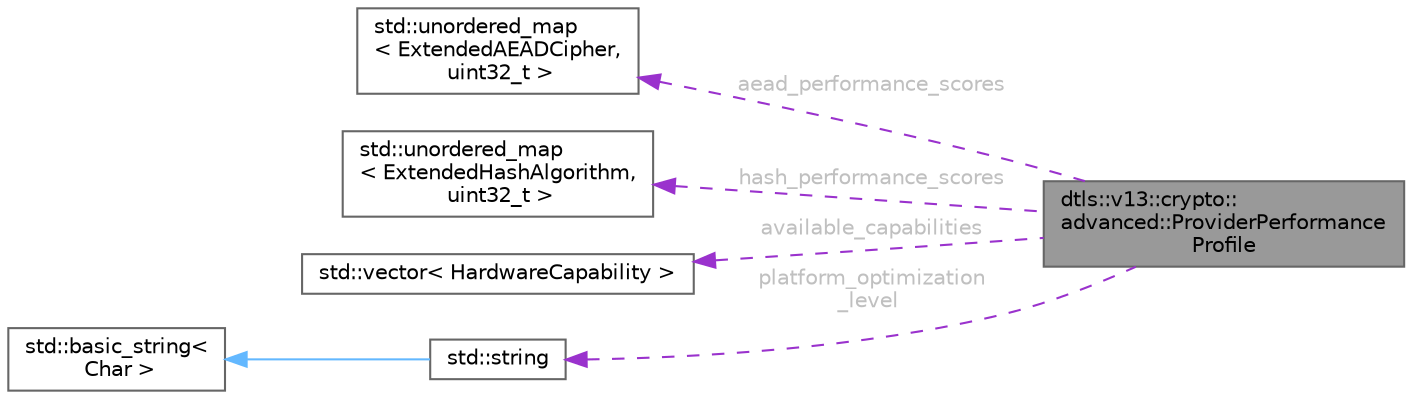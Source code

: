 digraph "dtls::v13::crypto::advanced::ProviderPerformanceProfile"
{
 // LATEX_PDF_SIZE
  bgcolor="transparent";
  edge [fontname=Helvetica,fontsize=10,labelfontname=Helvetica,labelfontsize=10];
  node [fontname=Helvetica,fontsize=10,shape=box,height=0.2,width=0.4];
  rankdir="LR";
  Node1 [id="Node000001",label="dtls::v13::crypto::\ladvanced::ProviderPerformance\lProfile",height=0.2,width=0.4,color="gray40", fillcolor="grey60", style="filled", fontcolor="black",tooltip="Provider performance profile."];
  Node2 -> Node1 [id="edge1_Node000001_Node000002",dir="back",color="darkorchid3",style="dashed",tooltip=" ",label=" aead_performance_scores",fontcolor="grey" ];
  Node2 [id="Node000002",label="std::unordered_map\l\< ExtendedAEADCipher,\l uint32_t \>",height=0.2,width=0.4,color="gray40", fillcolor="white", style="filled",tooltip=" "];
  Node3 -> Node1 [id="edge2_Node000001_Node000003",dir="back",color="darkorchid3",style="dashed",tooltip=" ",label=" hash_performance_scores",fontcolor="grey" ];
  Node3 [id="Node000003",label="std::unordered_map\l\< ExtendedHashAlgorithm,\l uint32_t \>",height=0.2,width=0.4,color="gray40", fillcolor="white", style="filled",tooltip=" "];
  Node4 -> Node1 [id="edge3_Node000001_Node000004",dir="back",color="darkorchid3",style="dashed",tooltip=" ",label=" available_capabilities",fontcolor="grey" ];
  Node4 [id="Node000004",label="std::vector\< HardwareCapability \>",height=0.2,width=0.4,color="gray40", fillcolor="white", style="filled",tooltip=" "];
  Node5 -> Node1 [id="edge4_Node000001_Node000005",dir="back",color="darkorchid3",style="dashed",tooltip=" ",label=" platform_optimization\l_level",fontcolor="grey" ];
  Node5 [id="Node000005",label="std::string",height=0.2,width=0.4,color="gray40", fillcolor="white", style="filled",tooltip=" "];
  Node6 -> Node5 [id="edge5_Node000005_Node000006",dir="back",color="steelblue1",style="solid",tooltip=" "];
  Node6 [id="Node000006",label="std::basic_string\<\l Char \>",height=0.2,width=0.4,color="gray40", fillcolor="white", style="filled",tooltip=" "];
}
